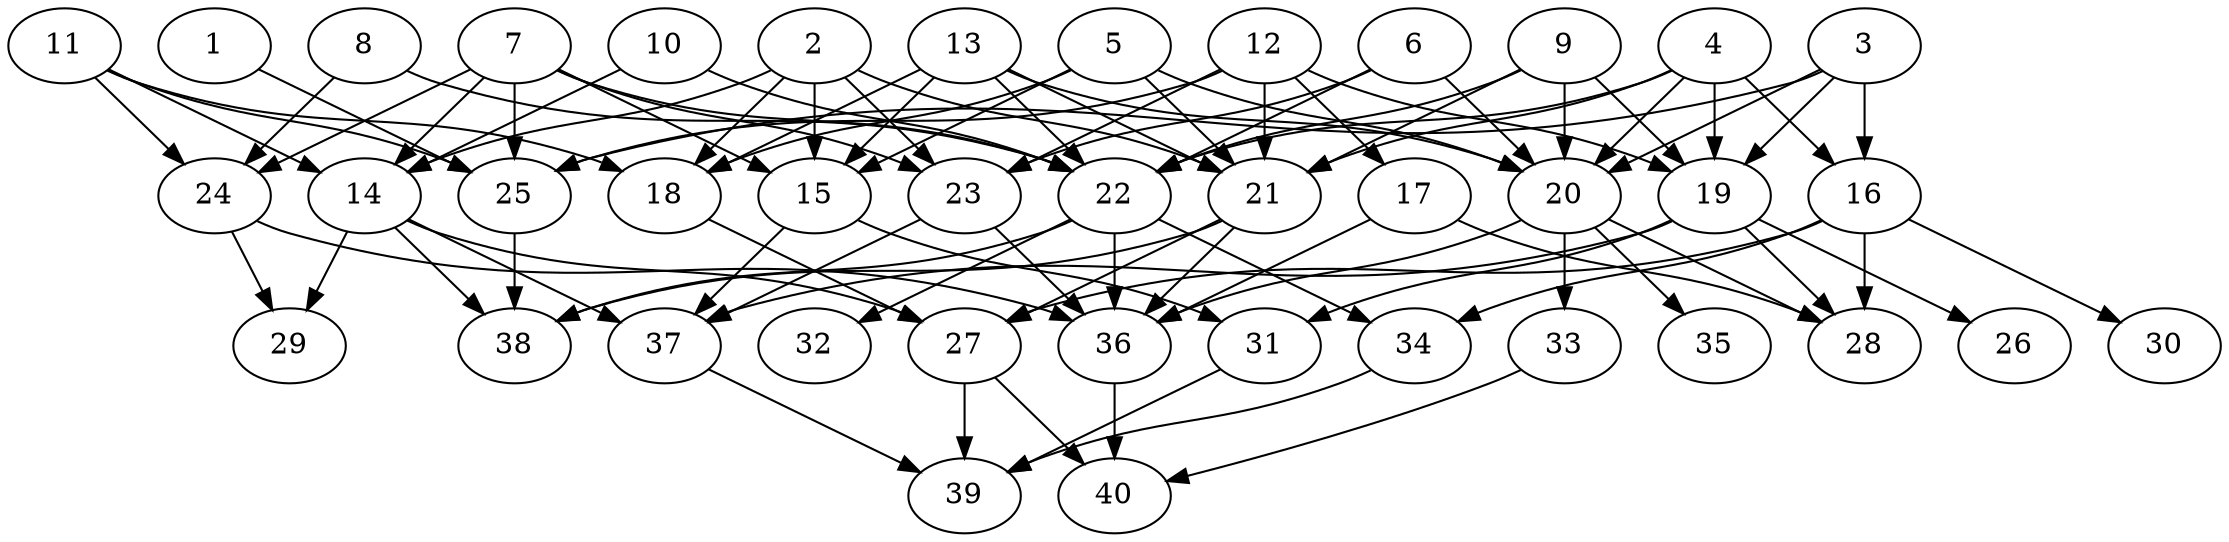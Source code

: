 // DAG automatically generated by daggen at Thu Oct  3 14:06:48 2019
// ./daggen --dot -n 40 --ccr 0.5 --fat 0.7 --regular 0.9 --density 0.5 --mindata 5242880 --maxdata 52428800 
digraph G {
  1 [size="87941120", alpha="0.14", expect_size="43970560"] 
  1 -> 25 [size ="43970560"]
  2 [size="60803072", alpha="0.18", expect_size="30401536"] 
  2 -> 14 [size ="30401536"]
  2 -> 15 [size ="30401536"]
  2 -> 18 [size ="30401536"]
  2 -> 21 [size ="30401536"]
  2 -> 23 [size ="30401536"]
  3 [size="88369152", alpha="0.03", expect_size="44184576"] 
  3 -> 16 [size ="44184576"]
  3 -> 19 [size ="44184576"]
  3 -> 20 [size ="44184576"]
  3 -> 25 [size ="44184576"]
  4 [size="60653568", alpha="0.18", expect_size="30326784"] 
  4 -> 16 [size ="30326784"]
  4 -> 19 [size ="30326784"]
  4 -> 20 [size ="30326784"]
  4 -> 21 [size ="30326784"]
  4 -> 22 [size ="30326784"]
  5 [size="45332480", alpha="0.18", expect_size="22666240"] 
  5 -> 15 [size ="22666240"]
  5 -> 18 [size ="22666240"]
  5 -> 20 [size ="22666240"]
  5 -> 21 [size ="22666240"]
  6 [size="75624448", alpha="0.08", expect_size="37812224"] 
  6 -> 20 [size ="37812224"]
  6 -> 22 [size ="37812224"]
  6 -> 23 [size ="37812224"]
  7 [size="91174912", alpha="0.15", expect_size="45587456"] 
  7 -> 14 [size ="45587456"]
  7 -> 15 [size ="45587456"]
  7 -> 22 [size ="45587456"]
  7 -> 23 [size ="45587456"]
  7 -> 24 [size ="45587456"]
  7 -> 25 [size ="45587456"]
  8 [size="74401792", alpha="0.06", expect_size="37200896"] 
  8 -> 22 [size ="37200896"]
  8 -> 24 [size ="37200896"]
  9 [size="28901376", alpha="0.10", expect_size="14450688"] 
  9 -> 19 [size ="14450688"]
  9 -> 20 [size ="14450688"]
  9 -> 21 [size ="14450688"]
  9 -> 22 [size ="14450688"]
  10 [size="77541376", alpha="0.04", expect_size="38770688"] 
  10 -> 14 [size ="38770688"]
  10 -> 22 [size ="38770688"]
  11 [size="78219264", alpha="0.11", expect_size="39109632"] 
  11 -> 14 [size ="39109632"]
  11 -> 18 [size ="39109632"]
  11 -> 24 [size ="39109632"]
  11 -> 25 [size ="39109632"]
  12 [size="51761152", alpha="0.16", expect_size="25880576"] 
  12 -> 17 [size ="25880576"]
  12 -> 19 [size ="25880576"]
  12 -> 21 [size ="25880576"]
  12 -> 23 [size ="25880576"]
  12 -> 25 [size ="25880576"]
  13 [size="42389504", alpha="0.09", expect_size="21194752"] 
  13 -> 15 [size ="21194752"]
  13 -> 18 [size ="21194752"]
  13 -> 20 [size ="21194752"]
  13 -> 21 [size ="21194752"]
  13 -> 22 [size ="21194752"]
  14 [size="57856000", alpha="0.19", expect_size="28928000"] 
  14 -> 27 [size ="28928000"]
  14 -> 29 [size ="28928000"]
  14 -> 37 [size ="28928000"]
  14 -> 38 [size ="28928000"]
  15 [size="46225408", alpha="0.20", expect_size="23112704"] 
  15 -> 31 [size ="23112704"]
  15 -> 37 [size ="23112704"]
  16 [size="36478976", alpha="0.16", expect_size="18239488"] 
  16 -> 27 [size ="18239488"]
  16 -> 28 [size ="18239488"]
  16 -> 30 [size ="18239488"]
  16 -> 34 [size ="18239488"]
  17 [size="76134400", alpha="0.07", expect_size="38067200"] 
  17 -> 28 [size ="38067200"]
  17 -> 36 [size ="38067200"]
  18 [size="51449856", alpha="0.08", expect_size="25724928"] 
  18 -> 27 [size ="25724928"]
  19 [size="80306176", alpha="0.13", expect_size="40153088"] 
  19 -> 26 [size ="40153088"]
  19 -> 28 [size ="40153088"]
  19 -> 31 [size ="40153088"]
  19 -> 37 [size ="40153088"]
  20 [size="32999424", alpha="0.02", expect_size="16499712"] 
  20 -> 28 [size ="16499712"]
  20 -> 33 [size ="16499712"]
  20 -> 35 [size ="16499712"]
  20 -> 36 [size ="16499712"]
  21 [size="53891072", alpha="0.08", expect_size="26945536"] 
  21 -> 27 [size ="26945536"]
  21 -> 36 [size ="26945536"]
  21 -> 38 [size ="26945536"]
  22 [size="13404160", alpha="0.05", expect_size="6702080"] 
  22 -> 32 [size ="6702080"]
  22 -> 34 [size ="6702080"]
  22 -> 36 [size ="6702080"]
  22 -> 38 [size ="6702080"]
  23 [size="86806528", alpha="0.18", expect_size="43403264"] 
  23 -> 36 [size ="43403264"]
  23 -> 37 [size ="43403264"]
  24 [size="34004992", alpha="0.01", expect_size="17002496"] 
  24 -> 29 [size ="17002496"]
  24 -> 36 [size ="17002496"]
  25 [size="29868032", alpha="0.12", expect_size="14934016"] 
  25 -> 38 [size ="14934016"]
  26 [size="29257728", alpha="0.17", expect_size="14628864"] 
  27 [size="11307008", alpha="0.19", expect_size="5653504"] 
  27 -> 39 [size ="5653504"]
  27 -> 40 [size ="5653504"]
  28 [size="46088192", alpha="0.15", expect_size="23044096"] 
  29 [size="86054912", alpha="0.14", expect_size="43027456"] 
  30 [size="52367360", alpha="0.07", expect_size="26183680"] 
  31 [size="63137792", alpha="0.15", expect_size="31568896"] 
  31 -> 39 [size ="31568896"]
  32 [size="101447680", alpha="0.12", expect_size="50723840"] 
  33 [size="28872704", alpha="0.16", expect_size="14436352"] 
  33 -> 40 [size ="14436352"]
  34 [size="17668096", alpha="0.09", expect_size="8834048"] 
  34 -> 39 [size ="8834048"]
  35 [size="23633920", alpha="0.10", expect_size="11816960"] 
  36 [size="81614848", alpha="0.17", expect_size="40807424"] 
  36 -> 40 [size ="40807424"]
  37 [size="68007936", alpha="0.17", expect_size="34003968"] 
  37 -> 39 [size ="34003968"]
  38 [size="63502336", alpha="0.06", expect_size="31751168"] 
  39 [size="37642240", alpha="0.10", expect_size="18821120"] 
  40 [size="103217152", alpha="0.19", expect_size="51608576"] 
}
